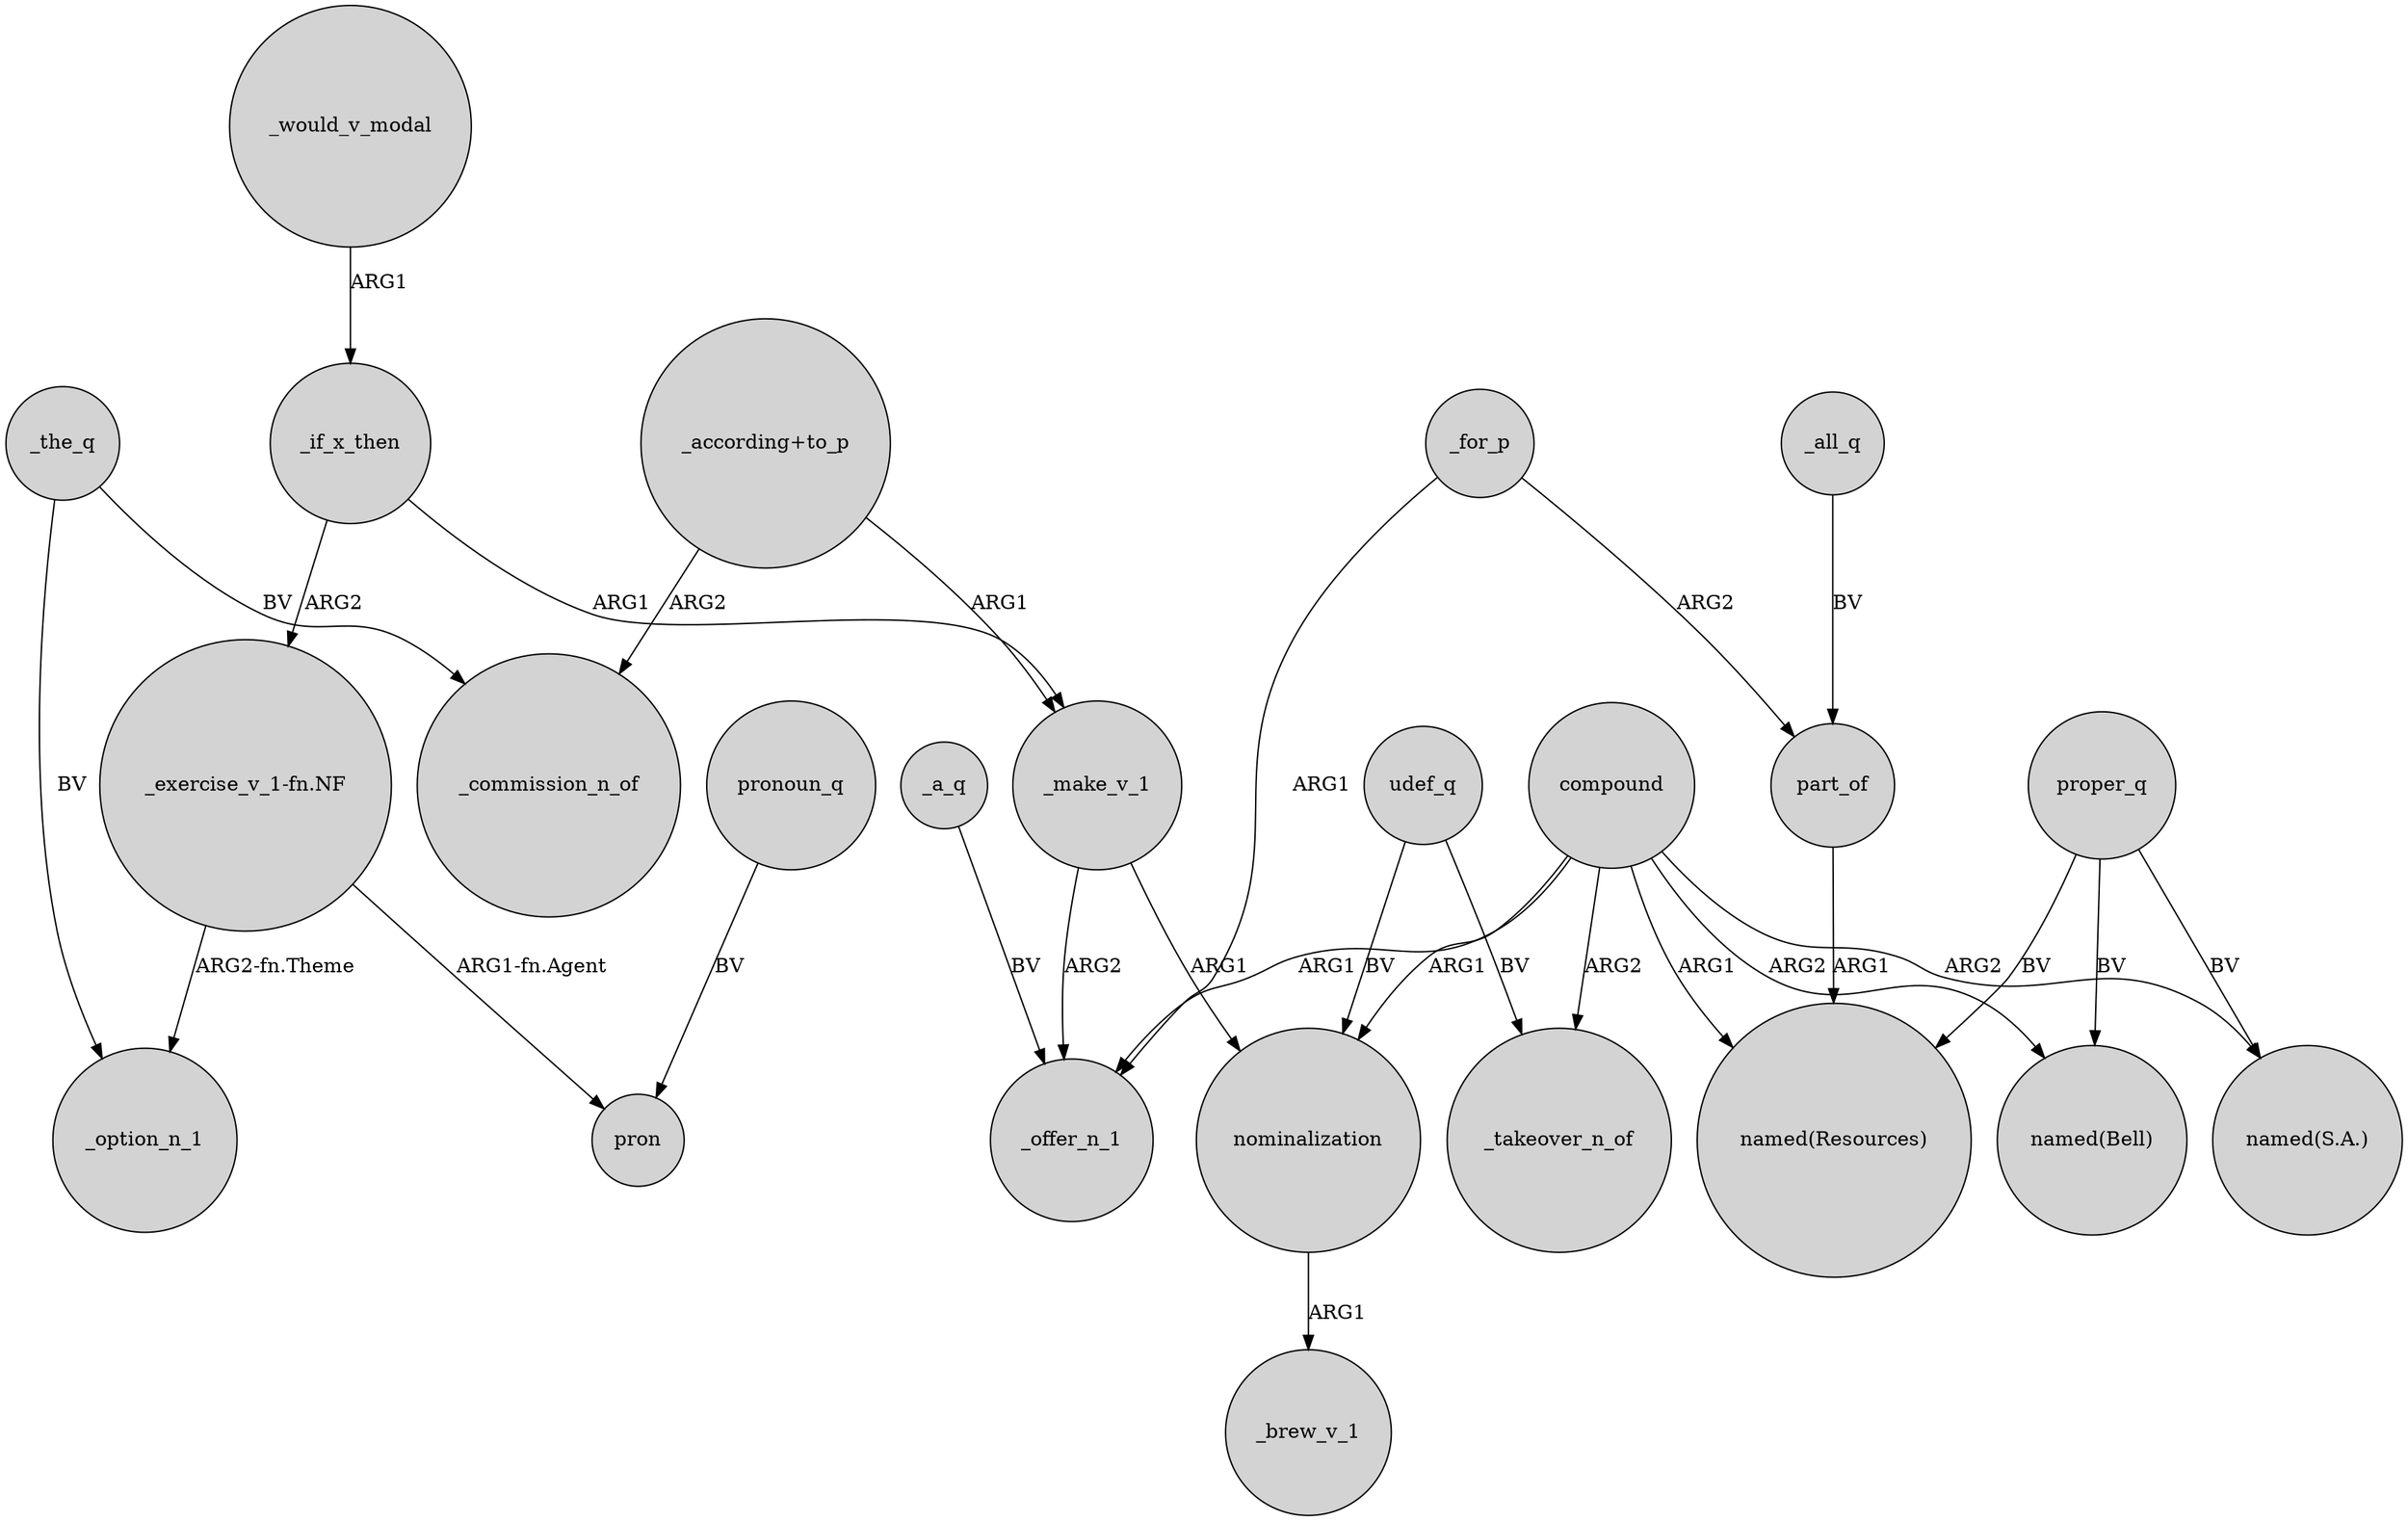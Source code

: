digraph {
	node [shape=circle style=filled]
	_if_x_then -> "_exercise_v_1-fn.NF" [label=ARG2]
	_for_p -> _offer_n_1 [label=ARG1]
	compound -> "named(Resources)" [label=ARG1]
	proper_q -> "named(Resources)" [label=BV]
	_all_q -> part_of [label=BV]
	proper_q -> "named(S.A.)" [label=BV]
	udef_q -> _takeover_n_of [label=BV]
	_the_q -> _option_n_1 [label=BV]
	_a_q -> _offer_n_1 [label=BV]
	_make_v_1 -> nominalization [label=ARG1]
	_if_x_then -> _make_v_1 [label=ARG1]
	"_according+to_p" -> _commission_n_of [label=ARG2]
	part_of -> "named(Resources)" [label=ARG1]
	"_according+to_p" -> _make_v_1 [label=ARG1]
	"_exercise_v_1-fn.NF" -> _option_n_1 [label="ARG2-fn.Theme"]
	_for_p -> part_of [label=ARG2]
	pronoun_q -> pron [label=BV]
	compound -> "named(S.A.)" [label=ARG2]
	"_exercise_v_1-fn.NF" -> pron [label="ARG1-fn.Agent"]
	_would_v_modal -> _if_x_then [label=ARG1]
	udef_q -> nominalization [label=BV]
	_the_q -> _commission_n_of [label=BV]
	compound -> "named(Bell)" [label=ARG2]
	proper_q -> "named(Bell)" [label=BV]
	compound -> _takeover_n_of [label=ARG2]
	nominalization -> _brew_v_1 [label=ARG1]
	compound -> nominalization [label=ARG1]
	_make_v_1 -> _offer_n_1 [label=ARG2]
	compound -> _offer_n_1 [label=ARG1]
}
